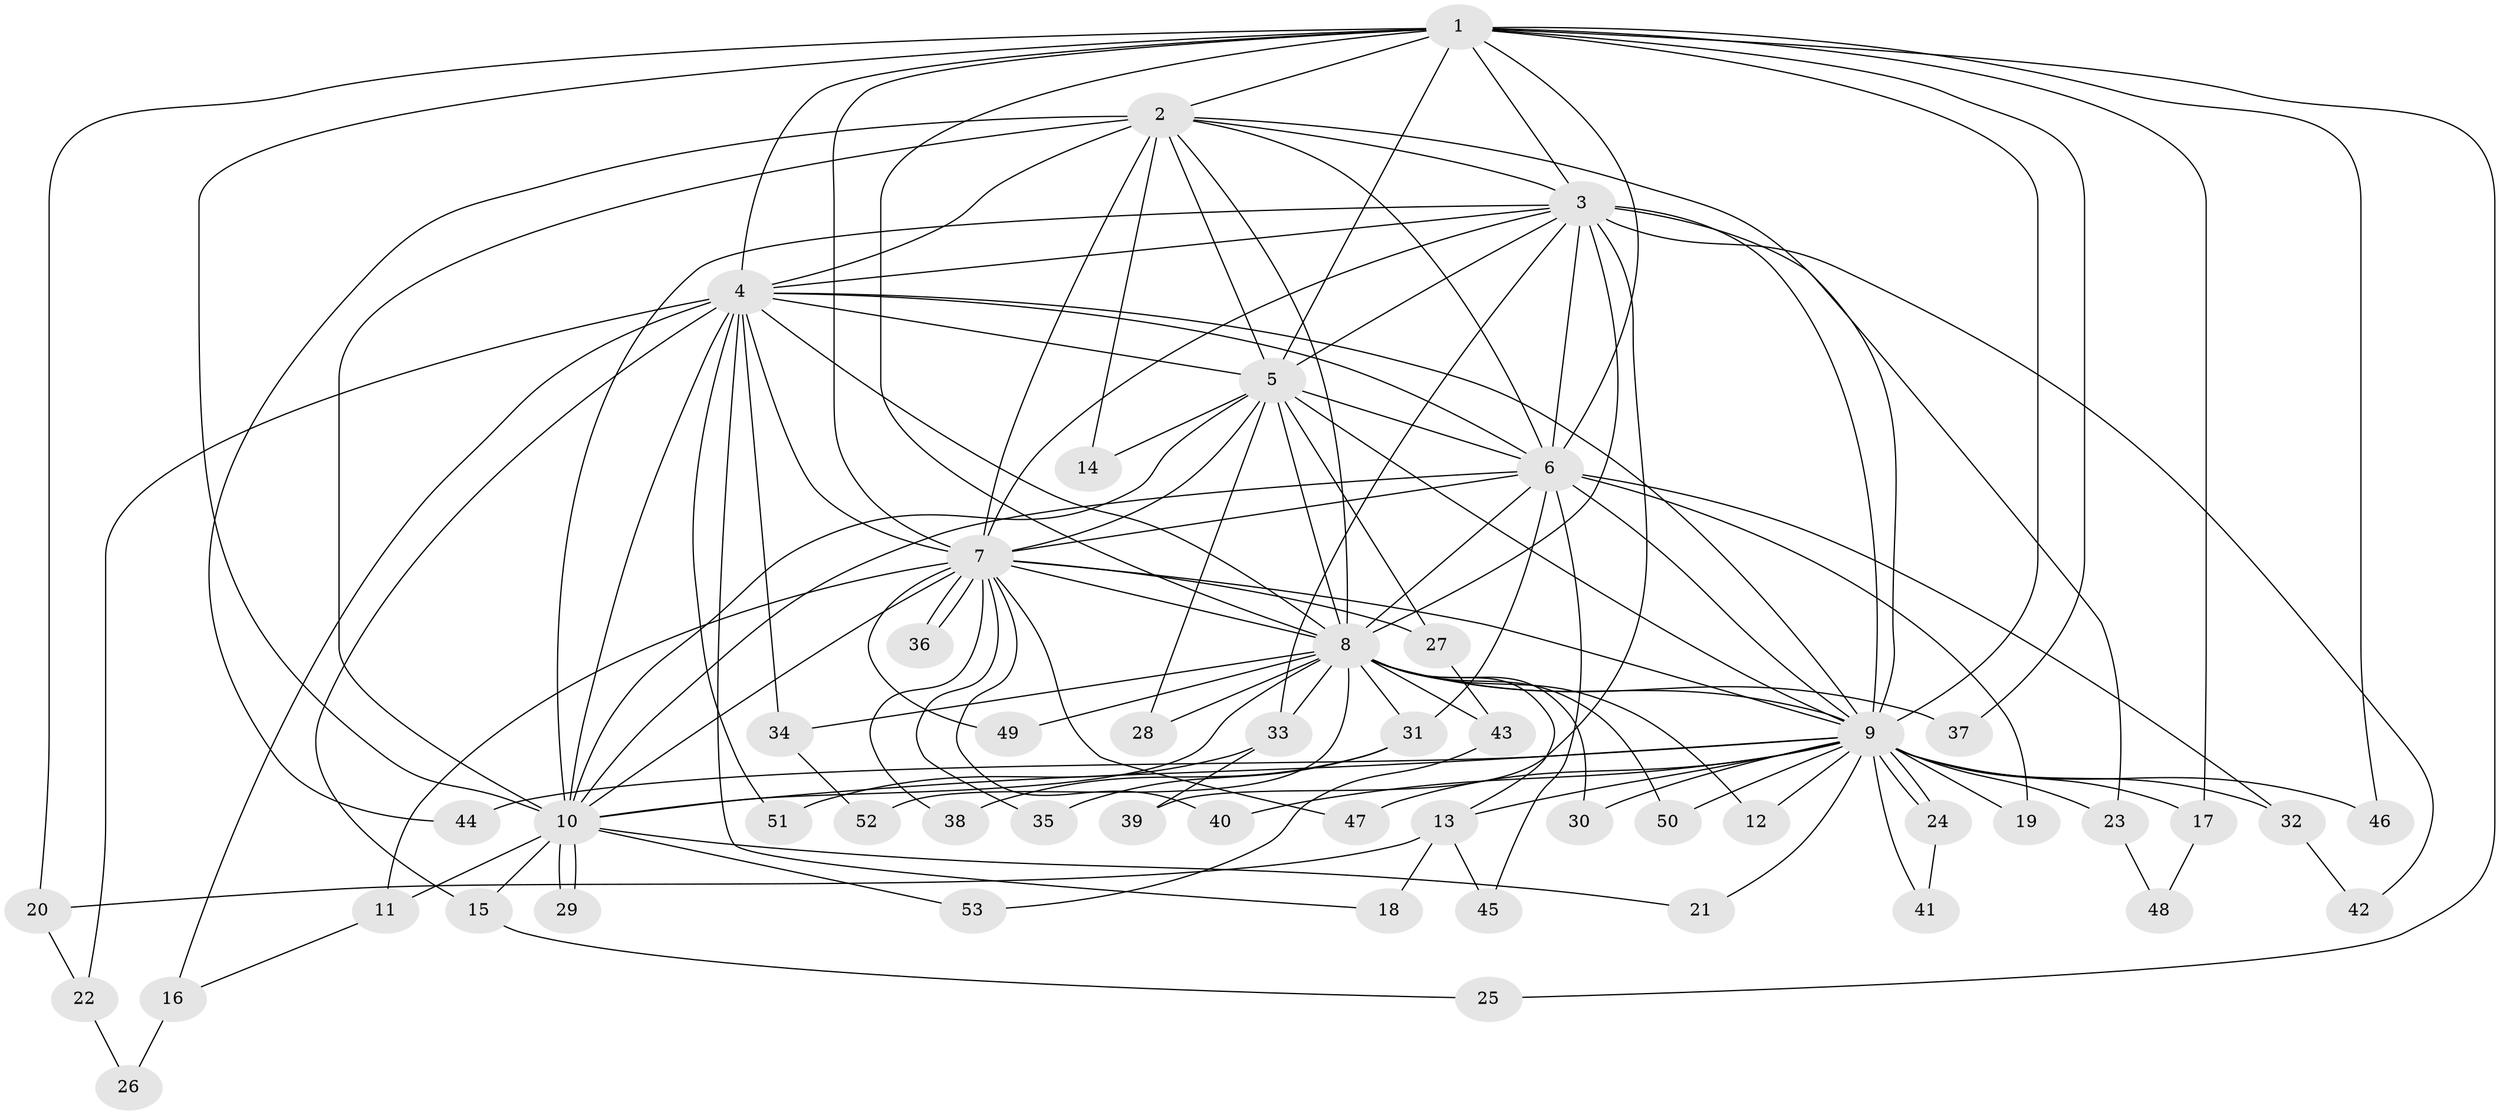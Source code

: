 // coarse degree distribution, {10: 0.125, 3: 0.1875, 5: 0.125, 1: 0.1875, 9: 0.125, 2: 0.1875, 8: 0.0625}
// Generated by graph-tools (version 1.1) at 2025/36/03/04/25 23:36:24]
// undirected, 53 vertices, 131 edges
graph export_dot {
  node [color=gray90,style=filled];
  1;
  2;
  3;
  4;
  5;
  6;
  7;
  8;
  9;
  10;
  11;
  12;
  13;
  14;
  15;
  16;
  17;
  18;
  19;
  20;
  21;
  22;
  23;
  24;
  25;
  26;
  27;
  28;
  29;
  30;
  31;
  32;
  33;
  34;
  35;
  36;
  37;
  38;
  39;
  40;
  41;
  42;
  43;
  44;
  45;
  46;
  47;
  48;
  49;
  50;
  51;
  52;
  53;
  1 -- 2;
  1 -- 3;
  1 -- 4;
  1 -- 5;
  1 -- 6;
  1 -- 7;
  1 -- 8;
  1 -- 9;
  1 -- 10;
  1 -- 17;
  1 -- 20;
  1 -- 25;
  1 -- 37;
  1 -- 46;
  2 -- 3;
  2 -- 4;
  2 -- 5;
  2 -- 6;
  2 -- 7;
  2 -- 8;
  2 -- 9;
  2 -- 10;
  2 -- 14;
  2 -- 44;
  3 -- 4;
  3 -- 5;
  3 -- 6;
  3 -- 7;
  3 -- 8;
  3 -- 9;
  3 -- 10;
  3 -- 23;
  3 -- 33;
  3 -- 39;
  3 -- 42;
  4 -- 5;
  4 -- 6;
  4 -- 7;
  4 -- 8;
  4 -- 9;
  4 -- 10;
  4 -- 15;
  4 -- 16;
  4 -- 18;
  4 -- 22;
  4 -- 34;
  4 -- 51;
  5 -- 6;
  5 -- 7;
  5 -- 8;
  5 -- 9;
  5 -- 10;
  5 -- 14;
  5 -- 27;
  5 -- 28;
  6 -- 7;
  6 -- 8;
  6 -- 9;
  6 -- 10;
  6 -- 19;
  6 -- 31;
  6 -- 32;
  6 -- 45;
  7 -- 8;
  7 -- 9;
  7 -- 10;
  7 -- 11;
  7 -- 27;
  7 -- 35;
  7 -- 36;
  7 -- 36;
  7 -- 38;
  7 -- 40;
  7 -- 47;
  7 -- 49;
  8 -- 9;
  8 -- 10;
  8 -- 12;
  8 -- 13;
  8 -- 28;
  8 -- 30;
  8 -- 31;
  8 -- 33;
  8 -- 34;
  8 -- 37;
  8 -- 43;
  8 -- 49;
  8 -- 50;
  8 -- 52;
  9 -- 10;
  9 -- 12;
  9 -- 13;
  9 -- 17;
  9 -- 19;
  9 -- 21;
  9 -- 23;
  9 -- 24;
  9 -- 24;
  9 -- 30;
  9 -- 32;
  9 -- 40;
  9 -- 41;
  9 -- 44;
  9 -- 46;
  9 -- 47;
  9 -- 50;
  10 -- 11;
  10 -- 15;
  10 -- 21;
  10 -- 29;
  10 -- 29;
  10 -- 53;
  11 -- 16;
  13 -- 18;
  13 -- 20;
  13 -- 45;
  15 -- 25;
  16 -- 26;
  17 -- 48;
  20 -- 22;
  22 -- 26;
  23 -- 48;
  24 -- 41;
  27 -- 43;
  31 -- 35;
  31 -- 38;
  32 -- 42;
  33 -- 39;
  33 -- 51;
  34 -- 52;
  43 -- 53;
}
